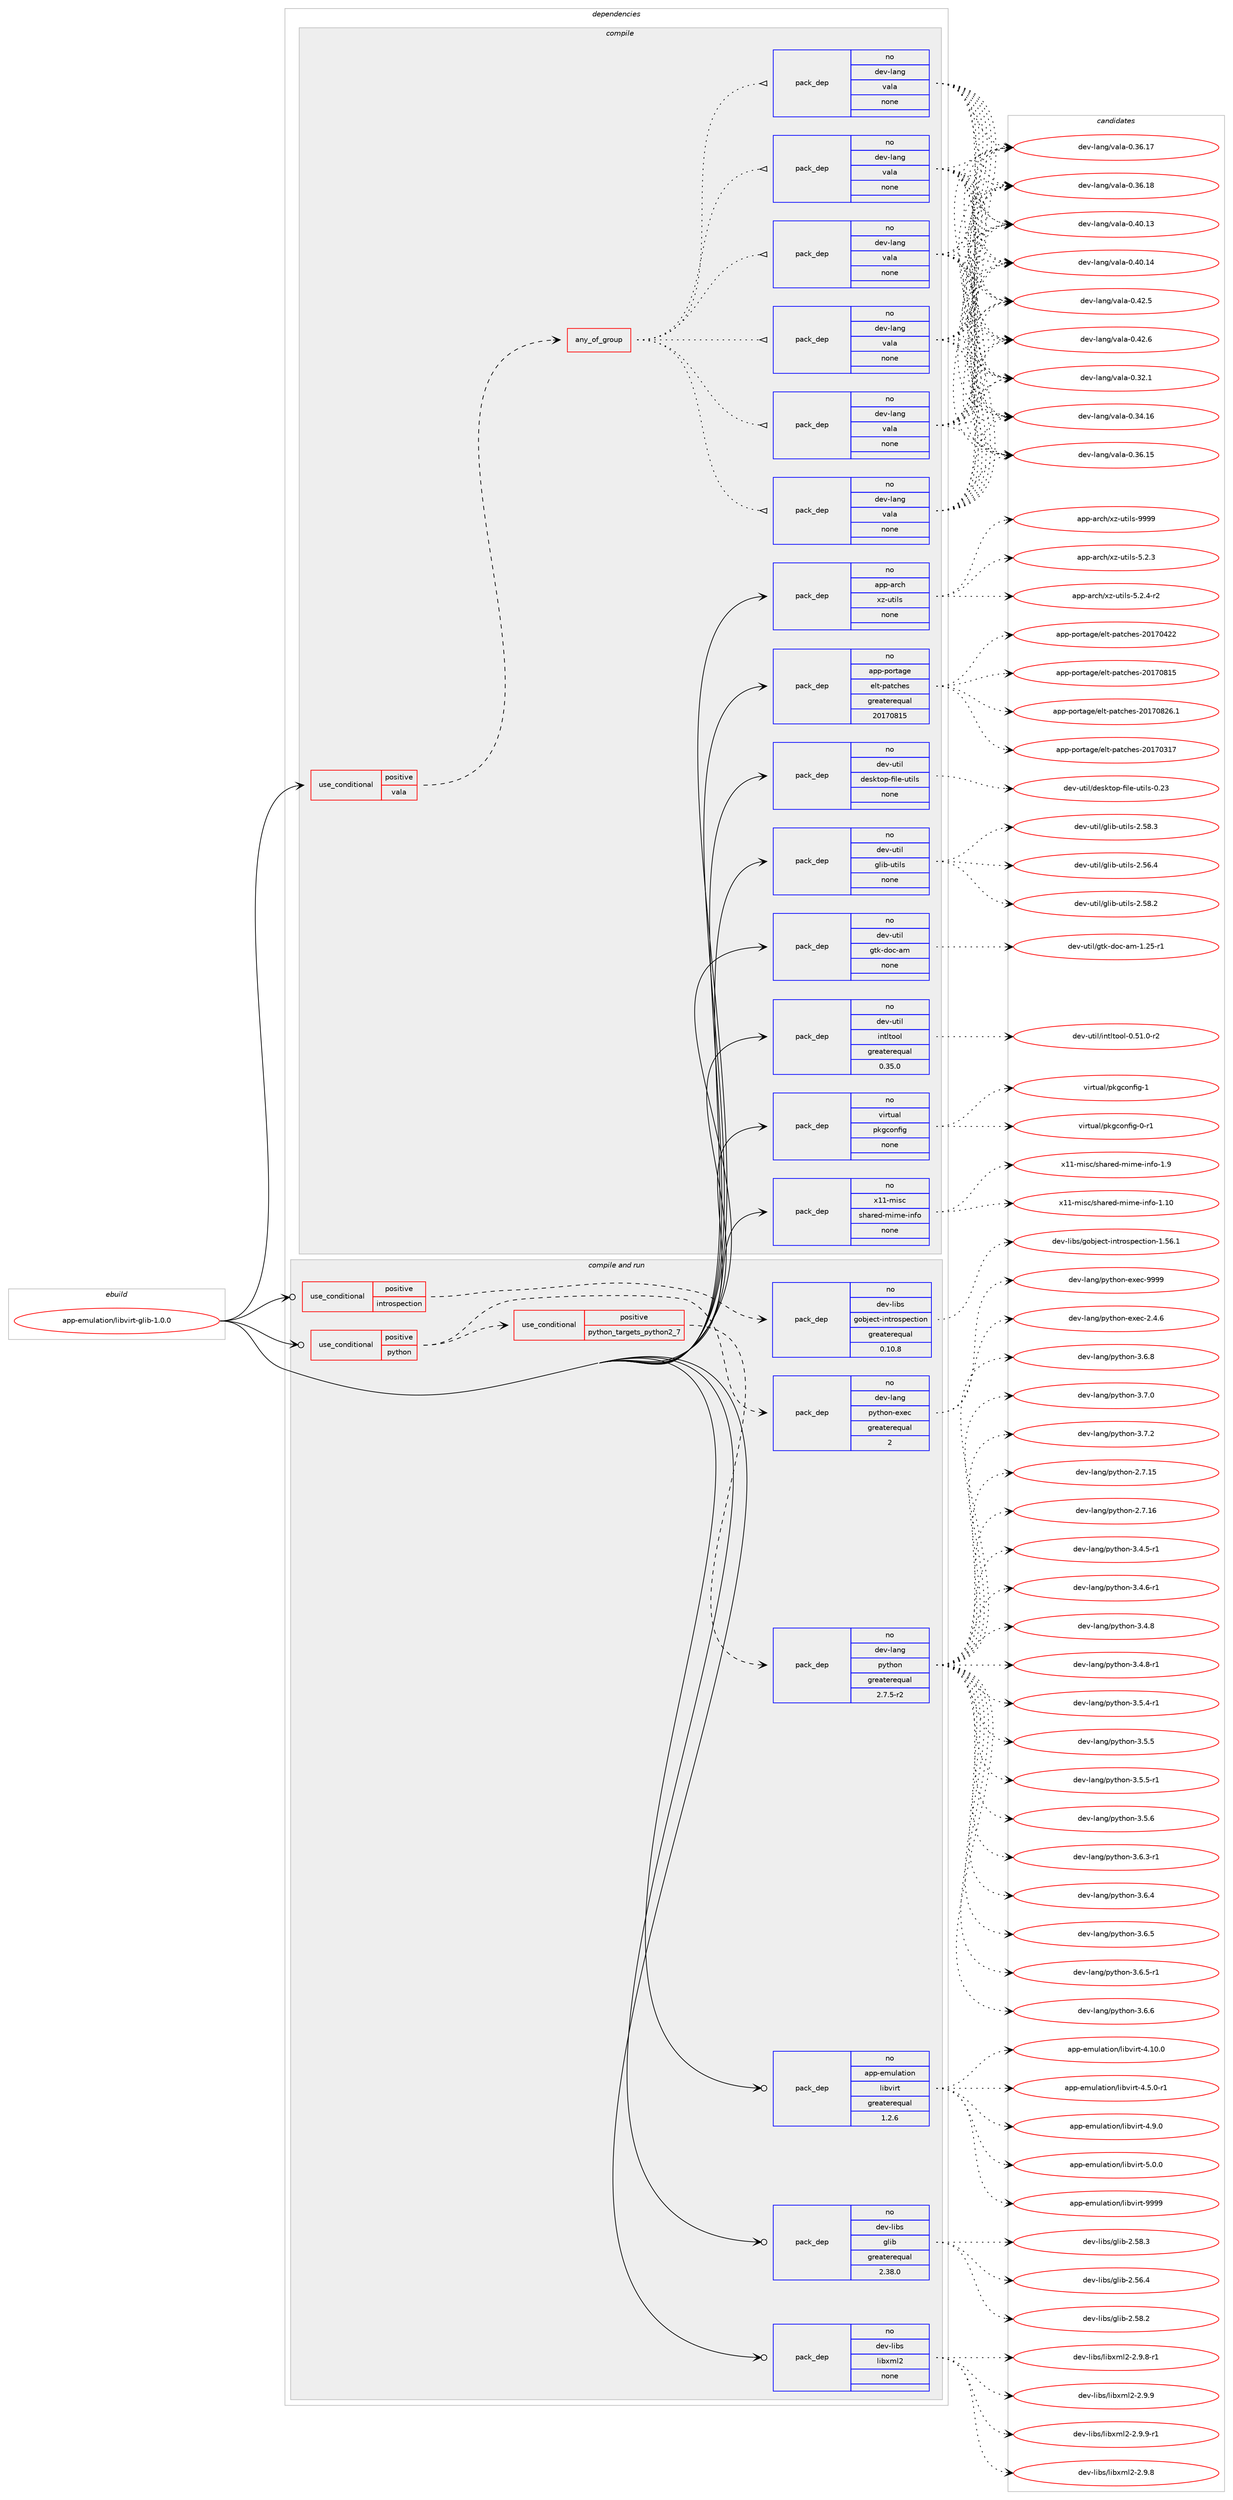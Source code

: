 digraph prolog {

# *************
# Graph options
# *************

newrank=true;
concentrate=true;
compound=true;
graph [rankdir=LR,fontname=Helvetica,fontsize=10,ranksep=1.5];#, ranksep=2.5, nodesep=0.2];
edge  [arrowhead=vee];
node  [fontname=Helvetica,fontsize=10];

# **********
# The ebuild
# **********

subgraph cluster_leftcol {
color=gray;
rank=same;
label=<<i>ebuild</i>>;
id [label="app-emulation/libvirt-glib-1.0.0", color=red, width=4, href="../app-emulation/libvirt-glib-1.0.0.svg"];
}

# ****************
# The dependencies
# ****************

subgraph cluster_midcol {
color=gray;
label=<<i>dependencies</i>>;
subgraph cluster_compile {
fillcolor="#eeeeee";
style=filled;
label=<<i>compile</i>>;
subgraph cond350233 {
dependency1286962 [label=<<TABLE BORDER="0" CELLBORDER="1" CELLSPACING="0" CELLPADDING="4"><TR><TD ROWSPAN="3" CELLPADDING="10">use_conditional</TD></TR><TR><TD>positive</TD></TR><TR><TD>vala</TD></TR></TABLE>>, shape=none, color=red];
subgraph any19473 {
dependency1286963 [label=<<TABLE BORDER="0" CELLBORDER="1" CELLSPACING="0" CELLPADDING="4"><TR><TD CELLPADDING="10">any_of_group</TD></TR></TABLE>>, shape=none, color=red];subgraph pack916728 {
dependency1286964 [label=<<TABLE BORDER="0" CELLBORDER="1" CELLSPACING="0" CELLPADDING="4" WIDTH="220"><TR><TD ROWSPAN="6" CELLPADDING="30">pack_dep</TD></TR><TR><TD WIDTH="110">no</TD></TR><TR><TD>dev-lang</TD></TR><TR><TD>vala</TD></TR><TR><TD>none</TD></TR><TR><TD></TD></TR></TABLE>>, shape=none, color=blue];
}
dependency1286963:e -> dependency1286964:w [weight=20,style="dotted",arrowhead="oinv"];
subgraph pack916729 {
dependency1286965 [label=<<TABLE BORDER="0" CELLBORDER="1" CELLSPACING="0" CELLPADDING="4" WIDTH="220"><TR><TD ROWSPAN="6" CELLPADDING="30">pack_dep</TD></TR><TR><TD WIDTH="110">no</TD></TR><TR><TD>dev-lang</TD></TR><TR><TD>vala</TD></TR><TR><TD>none</TD></TR><TR><TD></TD></TR></TABLE>>, shape=none, color=blue];
}
dependency1286963:e -> dependency1286965:w [weight=20,style="dotted",arrowhead="oinv"];
subgraph pack916730 {
dependency1286966 [label=<<TABLE BORDER="0" CELLBORDER="1" CELLSPACING="0" CELLPADDING="4" WIDTH="220"><TR><TD ROWSPAN="6" CELLPADDING="30">pack_dep</TD></TR><TR><TD WIDTH="110">no</TD></TR><TR><TD>dev-lang</TD></TR><TR><TD>vala</TD></TR><TR><TD>none</TD></TR><TR><TD></TD></TR></TABLE>>, shape=none, color=blue];
}
dependency1286963:e -> dependency1286966:w [weight=20,style="dotted",arrowhead="oinv"];
subgraph pack916731 {
dependency1286967 [label=<<TABLE BORDER="0" CELLBORDER="1" CELLSPACING="0" CELLPADDING="4" WIDTH="220"><TR><TD ROWSPAN="6" CELLPADDING="30">pack_dep</TD></TR><TR><TD WIDTH="110">no</TD></TR><TR><TD>dev-lang</TD></TR><TR><TD>vala</TD></TR><TR><TD>none</TD></TR><TR><TD></TD></TR></TABLE>>, shape=none, color=blue];
}
dependency1286963:e -> dependency1286967:w [weight=20,style="dotted",arrowhead="oinv"];
subgraph pack916732 {
dependency1286968 [label=<<TABLE BORDER="0" CELLBORDER="1" CELLSPACING="0" CELLPADDING="4" WIDTH="220"><TR><TD ROWSPAN="6" CELLPADDING="30">pack_dep</TD></TR><TR><TD WIDTH="110">no</TD></TR><TR><TD>dev-lang</TD></TR><TR><TD>vala</TD></TR><TR><TD>none</TD></TR><TR><TD></TD></TR></TABLE>>, shape=none, color=blue];
}
dependency1286963:e -> dependency1286968:w [weight=20,style="dotted",arrowhead="oinv"];
subgraph pack916733 {
dependency1286969 [label=<<TABLE BORDER="0" CELLBORDER="1" CELLSPACING="0" CELLPADDING="4" WIDTH="220"><TR><TD ROWSPAN="6" CELLPADDING="30">pack_dep</TD></TR><TR><TD WIDTH="110">no</TD></TR><TR><TD>dev-lang</TD></TR><TR><TD>vala</TD></TR><TR><TD>none</TD></TR><TR><TD></TD></TR></TABLE>>, shape=none, color=blue];
}
dependency1286963:e -> dependency1286969:w [weight=20,style="dotted",arrowhead="oinv"];
}
dependency1286962:e -> dependency1286963:w [weight=20,style="dashed",arrowhead="vee"];
}
id:e -> dependency1286962:w [weight=20,style="solid",arrowhead="vee"];
subgraph pack916734 {
dependency1286970 [label=<<TABLE BORDER="0" CELLBORDER="1" CELLSPACING="0" CELLPADDING="4" WIDTH="220"><TR><TD ROWSPAN="6" CELLPADDING="30">pack_dep</TD></TR><TR><TD WIDTH="110">no</TD></TR><TR><TD>app-arch</TD></TR><TR><TD>xz-utils</TD></TR><TR><TD>none</TD></TR><TR><TD></TD></TR></TABLE>>, shape=none, color=blue];
}
id:e -> dependency1286970:w [weight=20,style="solid",arrowhead="vee"];
subgraph pack916735 {
dependency1286971 [label=<<TABLE BORDER="0" CELLBORDER="1" CELLSPACING="0" CELLPADDING="4" WIDTH="220"><TR><TD ROWSPAN="6" CELLPADDING="30">pack_dep</TD></TR><TR><TD WIDTH="110">no</TD></TR><TR><TD>app-portage</TD></TR><TR><TD>elt-patches</TD></TR><TR><TD>greaterequal</TD></TR><TR><TD>20170815</TD></TR></TABLE>>, shape=none, color=blue];
}
id:e -> dependency1286971:w [weight=20,style="solid",arrowhead="vee"];
subgraph pack916736 {
dependency1286972 [label=<<TABLE BORDER="0" CELLBORDER="1" CELLSPACING="0" CELLPADDING="4" WIDTH="220"><TR><TD ROWSPAN="6" CELLPADDING="30">pack_dep</TD></TR><TR><TD WIDTH="110">no</TD></TR><TR><TD>dev-util</TD></TR><TR><TD>desktop-file-utils</TD></TR><TR><TD>none</TD></TR><TR><TD></TD></TR></TABLE>>, shape=none, color=blue];
}
id:e -> dependency1286972:w [weight=20,style="solid",arrowhead="vee"];
subgraph pack916737 {
dependency1286973 [label=<<TABLE BORDER="0" CELLBORDER="1" CELLSPACING="0" CELLPADDING="4" WIDTH="220"><TR><TD ROWSPAN="6" CELLPADDING="30">pack_dep</TD></TR><TR><TD WIDTH="110">no</TD></TR><TR><TD>dev-util</TD></TR><TR><TD>glib-utils</TD></TR><TR><TD>none</TD></TR><TR><TD></TD></TR></TABLE>>, shape=none, color=blue];
}
id:e -> dependency1286973:w [weight=20,style="solid",arrowhead="vee"];
subgraph pack916738 {
dependency1286974 [label=<<TABLE BORDER="0" CELLBORDER="1" CELLSPACING="0" CELLPADDING="4" WIDTH="220"><TR><TD ROWSPAN="6" CELLPADDING="30">pack_dep</TD></TR><TR><TD WIDTH="110">no</TD></TR><TR><TD>dev-util</TD></TR><TR><TD>gtk-doc-am</TD></TR><TR><TD>none</TD></TR><TR><TD></TD></TR></TABLE>>, shape=none, color=blue];
}
id:e -> dependency1286974:w [weight=20,style="solid",arrowhead="vee"];
subgraph pack916739 {
dependency1286975 [label=<<TABLE BORDER="0" CELLBORDER="1" CELLSPACING="0" CELLPADDING="4" WIDTH="220"><TR><TD ROWSPAN="6" CELLPADDING="30">pack_dep</TD></TR><TR><TD WIDTH="110">no</TD></TR><TR><TD>dev-util</TD></TR><TR><TD>intltool</TD></TR><TR><TD>greaterequal</TD></TR><TR><TD>0.35.0</TD></TR></TABLE>>, shape=none, color=blue];
}
id:e -> dependency1286975:w [weight=20,style="solid",arrowhead="vee"];
subgraph pack916740 {
dependency1286976 [label=<<TABLE BORDER="0" CELLBORDER="1" CELLSPACING="0" CELLPADDING="4" WIDTH="220"><TR><TD ROWSPAN="6" CELLPADDING="30">pack_dep</TD></TR><TR><TD WIDTH="110">no</TD></TR><TR><TD>virtual</TD></TR><TR><TD>pkgconfig</TD></TR><TR><TD>none</TD></TR><TR><TD></TD></TR></TABLE>>, shape=none, color=blue];
}
id:e -> dependency1286976:w [weight=20,style="solid",arrowhead="vee"];
subgraph pack916741 {
dependency1286977 [label=<<TABLE BORDER="0" CELLBORDER="1" CELLSPACING="0" CELLPADDING="4" WIDTH="220"><TR><TD ROWSPAN="6" CELLPADDING="30">pack_dep</TD></TR><TR><TD WIDTH="110">no</TD></TR><TR><TD>x11-misc</TD></TR><TR><TD>shared-mime-info</TD></TR><TR><TD>none</TD></TR><TR><TD></TD></TR></TABLE>>, shape=none, color=blue];
}
id:e -> dependency1286977:w [weight=20,style="solid",arrowhead="vee"];
}
subgraph cluster_compileandrun {
fillcolor="#eeeeee";
style=filled;
label=<<i>compile and run</i>>;
subgraph cond350234 {
dependency1286978 [label=<<TABLE BORDER="0" CELLBORDER="1" CELLSPACING="0" CELLPADDING="4"><TR><TD ROWSPAN="3" CELLPADDING="10">use_conditional</TD></TR><TR><TD>positive</TD></TR><TR><TD>introspection</TD></TR></TABLE>>, shape=none, color=red];
subgraph pack916742 {
dependency1286979 [label=<<TABLE BORDER="0" CELLBORDER="1" CELLSPACING="0" CELLPADDING="4" WIDTH="220"><TR><TD ROWSPAN="6" CELLPADDING="30">pack_dep</TD></TR><TR><TD WIDTH="110">no</TD></TR><TR><TD>dev-libs</TD></TR><TR><TD>gobject-introspection</TD></TR><TR><TD>greaterequal</TD></TR><TR><TD>0.10.8</TD></TR></TABLE>>, shape=none, color=blue];
}
dependency1286978:e -> dependency1286979:w [weight=20,style="dashed",arrowhead="vee"];
}
id:e -> dependency1286978:w [weight=20,style="solid",arrowhead="odotvee"];
subgraph cond350235 {
dependency1286980 [label=<<TABLE BORDER="0" CELLBORDER="1" CELLSPACING="0" CELLPADDING="4"><TR><TD ROWSPAN="3" CELLPADDING="10">use_conditional</TD></TR><TR><TD>positive</TD></TR><TR><TD>python</TD></TR></TABLE>>, shape=none, color=red];
subgraph cond350236 {
dependency1286981 [label=<<TABLE BORDER="0" CELLBORDER="1" CELLSPACING="0" CELLPADDING="4"><TR><TD ROWSPAN="3" CELLPADDING="10">use_conditional</TD></TR><TR><TD>positive</TD></TR><TR><TD>python_targets_python2_7</TD></TR></TABLE>>, shape=none, color=red];
subgraph pack916743 {
dependency1286982 [label=<<TABLE BORDER="0" CELLBORDER="1" CELLSPACING="0" CELLPADDING="4" WIDTH="220"><TR><TD ROWSPAN="6" CELLPADDING="30">pack_dep</TD></TR><TR><TD WIDTH="110">no</TD></TR><TR><TD>dev-lang</TD></TR><TR><TD>python</TD></TR><TR><TD>greaterequal</TD></TR><TR><TD>2.7.5-r2</TD></TR></TABLE>>, shape=none, color=blue];
}
dependency1286981:e -> dependency1286982:w [weight=20,style="dashed",arrowhead="vee"];
}
dependency1286980:e -> dependency1286981:w [weight=20,style="dashed",arrowhead="vee"];
subgraph pack916744 {
dependency1286983 [label=<<TABLE BORDER="0" CELLBORDER="1" CELLSPACING="0" CELLPADDING="4" WIDTH="220"><TR><TD ROWSPAN="6" CELLPADDING="30">pack_dep</TD></TR><TR><TD WIDTH="110">no</TD></TR><TR><TD>dev-lang</TD></TR><TR><TD>python-exec</TD></TR><TR><TD>greaterequal</TD></TR><TR><TD>2</TD></TR></TABLE>>, shape=none, color=blue];
}
dependency1286980:e -> dependency1286983:w [weight=20,style="dashed",arrowhead="vee"];
}
id:e -> dependency1286980:w [weight=20,style="solid",arrowhead="odotvee"];
subgraph pack916745 {
dependency1286984 [label=<<TABLE BORDER="0" CELLBORDER="1" CELLSPACING="0" CELLPADDING="4" WIDTH="220"><TR><TD ROWSPAN="6" CELLPADDING="30">pack_dep</TD></TR><TR><TD WIDTH="110">no</TD></TR><TR><TD>app-emulation</TD></TR><TR><TD>libvirt</TD></TR><TR><TD>greaterequal</TD></TR><TR><TD>1.2.6</TD></TR></TABLE>>, shape=none, color=blue];
}
id:e -> dependency1286984:w [weight=20,style="solid",arrowhead="odotvee"];
subgraph pack916746 {
dependency1286985 [label=<<TABLE BORDER="0" CELLBORDER="1" CELLSPACING="0" CELLPADDING="4" WIDTH="220"><TR><TD ROWSPAN="6" CELLPADDING="30">pack_dep</TD></TR><TR><TD WIDTH="110">no</TD></TR><TR><TD>dev-libs</TD></TR><TR><TD>glib</TD></TR><TR><TD>greaterequal</TD></TR><TR><TD>2.38.0</TD></TR></TABLE>>, shape=none, color=blue];
}
id:e -> dependency1286985:w [weight=20,style="solid",arrowhead="odotvee"];
subgraph pack916747 {
dependency1286986 [label=<<TABLE BORDER="0" CELLBORDER="1" CELLSPACING="0" CELLPADDING="4" WIDTH="220"><TR><TD ROWSPAN="6" CELLPADDING="30">pack_dep</TD></TR><TR><TD WIDTH="110">no</TD></TR><TR><TD>dev-libs</TD></TR><TR><TD>libxml2</TD></TR><TR><TD>none</TD></TR><TR><TD></TD></TR></TABLE>>, shape=none, color=blue];
}
id:e -> dependency1286986:w [weight=20,style="solid",arrowhead="odotvee"];
}
subgraph cluster_run {
fillcolor="#eeeeee";
style=filled;
label=<<i>run</i>>;
}
}

# **************
# The candidates
# **************

subgraph cluster_choices {
rank=same;
color=gray;
label=<<i>candidates</i>>;

subgraph choice916728 {
color=black;
nodesep=1;
choice100101118451089711010347118971089745484651504649 [label="dev-lang/vala-0.32.1", color=red, width=4,href="../dev-lang/vala-0.32.1.svg"];
choice10010111845108971101034711897108974548465152464954 [label="dev-lang/vala-0.34.16", color=red, width=4,href="../dev-lang/vala-0.34.16.svg"];
choice10010111845108971101034711897108974548465154464953 [label="dev-lang/vala-0.36.15", color=red, width=4,href="../dev-lang/vala-0.36.15.svg"];
choice10010111845108971101034711897108974548465154464955 [label="dev-lang/vala-0.36.17", color=red, width=4,href="../dev-lang/vala-0.36.17.svg"];
choice10010111845108971101034711897108974548465154464956 [label="dev-lang/vala-0.36.18", color=red, width=4,href="../dev-lang/vala-0.36.18.svg"];
choice10010111845108971101034711897108974548465248464951 [label="dev-lang/vala-0.40.13", color=red, width=4,href="../dev-lang/vala-0.40.13.svg"];
choice10010111845108971101034711897108974548465248464952 [label="dev-lang/vala-0.40.14", color=red, width=4,href="../dev-lang/vala-0.40.14.svg"];
choice100101118451089711010347118971089745484652504653 [label="dev-lang/vala-0.42.5", color=red, width=4,href="../dev-lang/vala-0.42.5.svg"];
choice100101118451089711010347118971089745484652504654 [label="dev-lang/vala-0.42.6", color=red, width=4,href="../dev-lang/vala-0.42.6.svg"];
dependency1286964:e -> choice100101118451089711010347118971089745484651504649:w [style=dotted,weight="100"];
dependency1286964:e -> choice10010111845108971101034711897108974548465152464954:w [style=dotted,weight="100"];
dependency1286964:e -> choice10010111845108971101034711897108974548465154464953:w [style=dotted,weight="100"];
dependency1286964:e -> choice10010111845108971101034711897108974548465154464955:w [style=dotted,weight="100"];
dependency1286964:e -> choice10010111845108971101034711897108974548465154464956:w [style=dotted,weight="100"];
dependency1286964:e -> choice10010111845108971101034711897108974548465248464951:w [style=dotted,weight="100"];
dependency1286964:e -> choice10010111845108971101034711897108974548465248464952:w [style=dotted,weight="100"];
dependency1286964:e -> choice100101118451089711010347118971089745484652504653:w [style=dotted,weight="100"];
dependency1286964:e -> choice100101118451089711010347118971089745484652504654:w [style=dotted,weight="100"];
}
subgraph choice916729 {
color=black;
nodesep=1;
choice100101118451089711010347118971089745484651504649 [label="dev-lang/vala-0.32.1", color=red, width=4,href="../dev-lang/vala-0.32.1.svg"];
choice10010111845108971101034711897108974548465152464954 [label="dev-lang/vala-0.34.16", color=red, width=4,href="../dev-lang/vala-0.34.16.svg"];
choice10010111845108971101034711897108974548465154464953 [label="dev-lang/vala-0.36.15", color=red, width=4,href="../dev-lang/vala-0.36.15.svg"];
choice10010111845108971101034711897108974548465154464955 [label="dev-lang/vala-0.36.17", color=red, width=4,href="../dev-lang/vala-0.36.17.svg"];
choice10010111845108971101034711897108974548465154464956 [label="dev-lang/vala-0.36.18", color=red, width=4,href="../dev-lang/vala-0.36.18.svg"];
choice10010111845108971101034711897108974548465248464951 [label="dev-lang/vala-0.40.13", color=red, width=4,href="../dev-lang/vala-0.40.13.svg"];
choice10010111845108971101034711897108974548465248464952 [label="dev-lang/vala-0.40.14", color=red, width=4,href="../dev-lang/vala-0.40.14.svg"];
choice100101118451089711010347118971089745484652504653 [label="dev-lang/vala-0.42.5", color=red, width=4,href="../dev-lang/vala-0.42.5.svg"];
choice100101118451089711010347118971089745484652504654 [label="dev-lang/vala-0.42.6", color=red, width=4,href="../dev-lang/vala-0.42.6.svg"];
dependency1286965:e -> choice100101118451089711010347118971089745484651504649:w [style=dotted,weight="100"];
dependency1286965:e -> choice10010111845108971101034711897108974548465152464954:w [style=dotted,weight="100"];
dependency1286965:e -> choice10010111845108971101034711897108974548465154464953:w [style=dotted,weight="100"];
dependency1286965:e -> choice10010111845108971101034711897108974548465154464955:w [style=dotted,weight="100"];
dependency1286965:e -> choice10010111845108971101034711897108974548465154464956:w [style=dotted,weight="100"];
dependency1286965:e -> choice10010111845108971101034711897108974548465248464951:w [style=dotted,weight="100"];
dependency1286965:e -> choice10010111845108971101034711897108974548465248464952:w [style=dotted,weight="100"];
dependency1286965:e -> choice100101118451089711010347118971089745484652504653:w [style=dotted,weight="100"];
dependency1286965:e -> choice100101118451089711010347118971089745484652504654:w [style=dotted,weight="100"];
}
subgraph choice916730 {
color=black;
nodesep=1;
choice100101118451089711010347118971089745484651504649 [label="dev-lang/vala-0.32.1", color=red, width=4,href="../dev-lang/vala-0.32.1.svg"];
choice10010111845108971101034711897108974548465152464954 [label="dev-lang/vala-0.34.16", color=red, width=4,href="../dev-lang/vala-0.34.16.svg"];
choice10010111845108971101034711897108974548465154464953 [label="dev-lang/vala-0.36.15", color=red, width=4,href="../dev-lang/vala-0.36.15.svg"];
choice10010111845108971101034711897108974548465154464955 [label="dev-lang/vala-0.36.17", color=red, width=4,href="../dev-lang/vala-0.36.17.svg"];
choice10010111845108971101034711897108974548465154464956 [label="dev-lang/vala-0.36.18", color=red, width=4,href="../dev-lang/vala-0.36.18.svg"];
choice10010111845108971101034711897108974548465248464951 [label="dev-lang/vala-0.40.13", color=red, width=4,href="../dev-lang/vala-0.40.13.svg"];
choice10010111845108971101034711897108974548465248464952 [label="dev-lang/vala-0.40.14", color=red, width=4,href="../dev-lang/vala-0.40.14.svg"];
choice100101118451089711010347118971089745484652504653 [label="dev-lang/vala-0.42.5", color=red, width=4,href="../dev-lang/vala-0.42.5.svg"];
choice100101118451089711010347118971089745484652504654 [label="dev-lang/vala-0.42.6", color=red, width=4,href="../dev-lang/vala-0.42.6.svg"];
dependency1286966:e -> choice100101118451089711010347118971089745484651504649:w [style=dotted,weight="100"];
dependency1286966:e -> choice10010111845108971101034711897108974548465152464954:w [style=dotted,weight="100"];
dependency1286966:e -> choice10010111845108971101034711897108974548465154464953:w [style=dotted,weight="100"];
dependency1286966:e -> choice10010111845108971101034711897108974548465154464955:w [style=dotted,weight="100"];
dependency1286966:e -> choice10010111845108971101034711897108974548465154464956:w [style=dotted,weight="100"];
dependency1286966:e -> choice10010111845108971101034711897108974548465248464951:w [style=dotted,weight="100"];
dependency1286966:e -> choice10010111845108971101034711897108974548465248464952:w [style=dotted,weight="100"];
dependency1286966:e -> choice100101118451089711010347118971089745484652504653:w [style=dotted,weight="100"];
dependency1286966:e -> choice100101118451089711010347118971089745484652504654:w [style=dotted,weight="100"];
}
subgraph choice916731 {
color=black;
nodesep=1;
choice100101118451089711010347118971089745484651504649 [label="dev-lang/vala-0.32.1", color=red, width=4,href="../dev-lang/vala-0.32.1.svg"];
choice10010111845108971101034711897108974548465152464954 [label="dev-lang/vala-0.34.16", color=red, width=4,href="../dev-lang/vala-0.34.16.svg"];
choice10010111845108971101034711897108974548465154464953 [label="dev-lang/vala-0.36.15", color=red, width=4,href="../dev-lang/vala-0.36.15.svg"];
choice10010111845108971101034711897108974548465154464955 [label="dev-lang/vala-0.36.17", color=red, width=4,href="../dev-lang/vala-0.36.17.svg"];
choice10010111845108971101034711897108974548465154464956 [label="dev-lang/vala-0.36.18", color=red, width=4,href="../dev-lang/vala-0.36.18.svg"];
choice10010111845108971101034711897108974548465248464951 [label="dev-lang/vala-0.40.13", color=red, width=4,href="../dev-lang/vala-0.40.13.svg"];
choice10010111845108971101034711897108974548465248464952 [label="dev-lang/vala-0.40.14", color=red, width=4,href="../dev-lang/vala-0.40.14.svg"];
choice100101118451089711010347118971089745484652504653 [label="dev-lang/vala-0.42.5", color=red, width=4,href="../dev-lang/vala-0.42.5.svg"];
choice100101118451089711010347118971089745484652504654 [label="dev-lang/vala-0.42.6", color=red, width=4,href="../dev-lang/vala-0.42.6.svg"];
dependency1286967:e -> choice100101118451089711010347118971089745484651504649:w [style=dotted,weight="100"];
dependency1286967:e -> choice10010111845108971101034711897108974548465152464954:w [style=dotted,weight="100"];
dependency1286967:e -> choice10010111845108971101034711897108974548465154464953:w [style=dotted,weight="100"];
dependency1286967:e -> choice10010111845108971101034711897108974548465154464955:w [style=dotted,weight="100"];
dependency1286967:e -> choice10010111845108971101034711897108974548465154464956:w [style=dotted,weight="100"];
dependency1286967:e -> choice10010111845108971101034711897108974548465248464951:w [style=dotted,weight="100"];
dependency1286967:e -> choice10010111845108971101034711897108974548465248464952:w [style=dotted,weight="100"];
dependency1286967:e -> choice100101118451089711010347118971089745484652504653:w [style=dotted,weight="100"];
dependency1286967:e -> choice100101118451089711010347118971089745484652504654:w [style=dotted,weight="100"];
}
subgraph choice916732 {
color=black;
nodesep=1;
choice100101118451089711010347118971089745484651504649 [label="dev-lang/vala-0.32.1", color=red, width=4,href="../dev-lang/vala-0.32.1.svg"];
choice10010111845108971101034711897108974548465152464954 [label="dev-lang/vala-0.34.16", color=red, width=4,href="../dev-lang/vala-0.34.16.svg"];
choice10010111845108971101034711897108974548465154464953 [label="dev-lang/vala-0.36.15", color=red, width=4,href="../dev-lang/vala-0.36.15.svg"];
choice10010111845108971101034711897108974548465154464955 [label="dev-lang/vala-0.36.17", color=red, width=4,href="../dev-lang/vala-0.36.17.svg"];
choice10010111845108971101034711897108974548465154464956 [label="dev-lang/vala-0.36.18", color=red, width=4,href="../dev-lang/vala-0.36.18.svg"];
choice10010111845108971101034711897108974548465248464951 [label="dev-lang/vala-0.40.13", color=red, width=4,href="../dev-lang/vala-0.40.13.svg"];
choice10010111845108971101034711897108974548465248464952 [label="dev-lang/vala-0.40.14", color=red, width=4,href="../dev-lang/vala-0.40.14.svg"];
choice100101118451089711010347118971089745484652504653 [label="dev-lang/vala-0.42.5", color=red, width=4,href="../dev-lang/vala-0.42.5.svg"];
choice100101118451089711010347118971089745484652504654 [label="dev-lang/vala-0.42.6", color=red, width=4,href="../dev-lang/vala-0.42.6.svg"];
dependency1286968:e -> choice100101118451089711010347118971089745484651504649:w [style=dotted,weight="100"];
dependency1286968:e -> choice10010111845108971101034711897108974548465152464954:w [style=dotted,weight="100"];
dependency1286968:e -> choice10010111845108971101034711897108974548465154464953:w [style=dotted,weight="100"];
dependency1286968:e -> choice10010111845108971101034711897108974548465154464955:w [style=dotted,weight="100"];
dependency1286968:e -> choice10010111845108971101034711897108974548465154464956:w [style=dotted,weight="100"];
dependency1286968:e -> choice10010111845108971101034711897108974548465248464951:w [style=dotted,weight="100"];
dependency1286968:e -> choice10010111845108971101034711897108974548465248464952:w [style=dotted,weight="100"];
dependency1286968:e -> choice100101118451089711010347118971089745484652504653:w [style=dotted,weight="100"];
dependency1286968:e -> choice100101118451089711010347118971089745484652504654:w [style=dotted,weight="100"];
}
subgraph choice916733 {
color=black;
nodesep=1;
choice100101118451089711010347118971089745484651504649 [label="dev-lang/vala-0.32.1", color=red, width=4,href="../dev-lang/vala-0.32.1.svg"];
choice10010111845108971101034711897108974548465152464954 [label="dev-lang/vala-0.34.16", color=red, width=4,href="../dev-lang/vala-0.34.16.svg"];
choice10010111845108971101034711897108974548465154464953 [label="dev-lang/vala-0.36.15", color=red, width=4,href="../dev-lang/vala-0.36.15.svg"];
choice10010111845108971101034711897108974548465154464955 [label="dev-lang/vala-0.36.17", color=red, width=4,href="../dev-lang/vala-0.36.17.svg"];
choice10010111845108971101034711897108974548465154464956 [label="dev-lang/vala-0.36.18", color=red, width=4,href="../dev-lang/vala-0.36.18.svg"];
choice10010111845108971101034711897108974548465248464951 [label="dev-lang/vala-0.40.13", color=red, width=4,href="../dev-lang/vala-0.40.13.svg"];
choice10010111845108971101034711897108974548465248464952 [label="dev-lang/vala-0.40.14", color=red, width=4,href="../dev-lang/vala-0.40.14.svg"];
choice100101118451089711010347118971089745484652504653 [label="dev-lang/vala-0.42.5", color=red, width=4,href="../dev-lang/vala-0.42.5.svg"];
choice100101118451089711010347118971089745484652504654 [label="dev-lang/vala-0.42.6", color=red, width=4,href="../dev-lang/vala-0.42.6.svg"];
dependency1286969:e -> choice100101118451089711010347118971089745484651504649:w [style=dotted,weight="100"];
dependency1286969:e -> choice10010111845108971101034711897108974548465152464954:w [style=dotted,weight="100"];
dependency1286969:e -> choice10010111845108971101034711897108974548465154464953:w [style=dotted,weight="100"];
dependency1286969:e -> choice10010111845108971101034711897108974548465154464955:w [style=dotted,weight="100"];
dependency1286969:e -> choice10010111845108971101034711897108974548465154464956:w [style=dotted,weight="100"];
dependency1286969:e -> choice10010111845108971101034711897108974548465248464951:w [style=dotted,weight="100"];
dependency1286969:e -> choice10010111845108971101034711897108974548465248464952:w [style=dotted,weight="100"];
dependency1286969:e -> choice100101118451089711010347118971089745484652504653:w [style=dotted,weight="100"];
dependency1286969:e -> choice100101118451089711010347118971089745484652504654:w [style=dotted,weight="100"];
}
subgraph choice916734 {
color=black;
nodesep=1;
choice971121124597114991044712012245117116105108115455346504651 [label="app-arch/xz-utils-5.2.3", color=red, width=4,href="../app-arch/xz-utils-5.2.3.svg"];
choice9711211245971149910447120122451171161051081154553465046524511450 [label="app-arch/xz-utils-5.2.4-r2", color=red, width=4,href="../app-arch/xz-utils-5.2.4-r2.svg"];
choice9711211245971149910447120122451171161051081154557575757 [label="app-arch/xz-utils-9999", color=red, width=4,href="../app-arch/xz-utils-9999.svg"];
dependency1286970:e -> choice971121124597114991044712012245117116105108115455346504651:w [style=dotted,weight="100"];
dependency1286970:e -> choice9711211245971149910447120122451171161051081154553465046524511450:w [style=dotted,weight="100"];
dependency1286970:e -> choice9711211245971149910447120122451171161051081154557575757:w [style=dotted,weight="100"];
}
subgraph choice916735 {
color=black;
nodesep=1;
choice97112112451121111141169710310147101108116451129711699104101115455048495548514955 [label="app-portage/elt-patches-20170317", color=red, width=4,href="../app-portage/elt-patches-20170317.svg"];
choice97112112451121111141169710310147101108116451129711699104101115455048495548525050 [label="app-portage/elt-patches-20170422", color=red, width=4,href="../app-portage/elt-patches-20170422.svg"];
choice97112112451121111141169710310147101108116451129711699104101115455048495548564953 [label="app-portage/elt-patches-20170815", color=red, width=4,href="../app-portage/elt-patches-20170815.svg"];
choice971121124511211111411697103101471011081164511297116991041011154550484955485650544649 [label="app-portage/elt-patches-20170826.1", color=red, width=4,href="../app-portage/elt-patches-20170826.1.svg"];
dependency1286971:e -> choice97112112451121111141169710310147101108116451129711699104101115455048495548514955:w [style=dotted,weight="100"];
dependency1286971:e -> choice97112112451121111141169710310147101108116451129711699104101115455048495548525050:w [style=dotted,weight="100"];
dependency1286971:e -> choice97112112451121111141169710310147101108116451129711699104101115455048495548564953:w [style=dotted,weight="100"];
dependency1286971:e -> choice971121124511211111411697103101471011081164511297116991041011154550484955485650544649:w [style=dotted,weight="100"];
}
subgraph choice916736 {
color=black;
nodesep=1;
choice100101118451171161051084710010111510711611111245102105108101451171161051081154548465051 [label="dev-util/desktop-file-utils-0.23", color=red, width=4,href="../dev-util/desktop-file-utils-0.23.svg"];
dependency1286972:e -> choice100101118451171161051084710010111510711611111245102105108101451171161051081154548465051:w [style=dotted,weight="100"];
}
subgraph choice916737 {
color=black;
nodesep=1;
choice1001011184511711610510847103108105984511711610510811545504653544652 [label="dev-util/glib-utils-2.56.4", color=red, width=4,href="../dev-util/glib-utils-2.56.4.svg"];
choice1001011184511711610510847103108105984511711610510811545504653564650 [label="dev-util/glib-utils-2.58.2", color=red, width=4,href="../dev-util/glib-utils-2.58.2.svg"];
choice1001011184511711610510847103108105984511711610510811545504653564651 [label="dev-util/glib-utils-2.58.3", color=red, width=4,href="../dev-util/glib-utils-2.58.3.svg"];
dependency1286973:e -> choice1001011184511711610510847103108105984511711610510811545504653544652:w [style=dotted,weight="100"];
dependency1286973:e -> choice1001011184511711610510847103108105984511711610510811545504653564650:w [style=dotted,weight="100"];
dependency1286973:e -> choice1001011184511711610510847103108105984511711610510811545504653564651:w [style=dotted,weight="100"];
}
subgraph choice916738 {
color=black;
nodesep=1;
choice10010111845117116105108471031161074510011199459710945494650534511449 [label="dev-util/gtk-doc-am-1.25-r1", color=red, width=4,href="../dev-util/gtk-doc-am-1.25-r1.svg"];
dependency1286974:e -> choice10010111845117116105108471031161074510011199459710945494650534511449:w [style=dotted,weight="100"];
}
subgraph choice916739 {
color=black;
nodesep=1;
choice1001011184511711610510847105110116108116111111108454846534946484511450 [label="dev-util/intltool-0.51.0-r2", color=red, width=4,href="../dev-util/intltool-0.51.0-r2.svg"];
dependency1286975:e -> choice1001011184511711610510847105110116108116111111108454846534946484511450:w [style=dotted,weight="100"];
}
subgraph choice916740 {
color=black;
nodesep=1;
choice11810511411611797108471121071039911111010210510345484511449 [label="virtual/pkgconfig-0-r1", color=red, width=4,href="../virtual/pkgconfig-0-r1.svg"];
choice1181051141161179710847112107103991111101021051034549 [label="virtual/pkgconfig-1", color=red, width=4,href="../virtual/pkgconfig-1.svg"];
dependency1286976:e -> choice11810511411611797108471121071039911111010210510345484511449:w [style=dotted,weight="100"];
dependency1286976:e -> choice1181051141161179710847112107103991111101021051034549:w [style=dotted,weight="100"];
}
subgraph choice916741 {
color=black;
nodesep=1;
choice12049494510910511599471151049711410110045109105109101451051101021114549464948 [label="x11-misc/shared-mime-info-1.10", color=red, width=4,href="../x11-misc/shared-mime-info-1.10.svg"];
choice120494945109105115994711510497114101100451091051091014510511010211145494657 [label="x11-misc/shared-mime-info-1.9", color=red, width=4,href="../x11-misc/shared-mime-info-1.9.svg"];
dependency1286977:e -> choice12049494510910511599471151049711410110045109105109101451051101021114549464948:w [style=dotted,weight="100"];
dependency1286977:e -> choice120494945109105115994711510497114101100451091051091014510511010211145494657:w [style=dotted,weight="100"];
}
subgraph choice916742 {
color=black;
nodesep=1;
choice1001011184510810598115471031119810610199116451051101161141111151121019911610511111045494653544649 [label="dev-libs/gobject-introspection-1.56.1", color=red, width=4,href="../dev-libs/gobject-introspection-1.56.1.svg"];
dependency1286979:e -> choice1001011184510810598115471031119810610199116451051101161141111151121019911610511111045494653544649:w [style=dotted,weight="100"];
}
subgraph choice916743 {
color=black;
nodesep=1;
choice10010111845108971101034711212111610411111045504655464953 [label="dev-lang/python-2.7.15", color=red, width=4,href="../dev-lang/python-2.7.15.svg"];
choice10010111845108971101034711212111610411111045504655464954 [label="dev-lang/python-2.7.16", color=red, width=4,href="../dev-lang/python-2.7.16.svg"];
choice1001011184510897110103471121211161041111104551465246534511449 [label="dev-lang/python-3.4.5-r1", color=red, width=4,href="../dev-lang/python-3.4.5-r1.svg"];
choice1001011184510897110103471121211161041111104551465246544511449 [label="dev-lang/python-3.4.6-r1", color=red, width=4,href="../dev-lang/python-3.4.6-r1.svg"];
choice100101118451089711010347112121116104111110455146524656 [label="dev-lang/python-3.4.8", color=red, width=4,href="../dev-lang/python-3.4.8.svg"];
choice1001011184510897110103471121211161041111104551465246564511449 [label="dev-lang/python-3.4.8-r1", color=red, width=4,href="../dev-lang/python-3.4.8-r1.svg"];
choice1001011184510897110103471121211161041111104551465346524511449 [label="dev-lang/python-3.5.4-r1", color=red, width=4,href="../dev-lang/python-3.5.4-r1.svg"];
choice100101118451089711010347112121116104111110455146534653 [label="dev-lang/python-3.5.5", color=red, width=4,href="../dev-lang/python-3.5.5.svg"];
choice1001011184510897110103471121211161041111104551465346534511449 [label="dev-lang/python-3.5.5-r1", color=red, width=4,href="../dev-lang/python-3.5.5-r1.svg"];
choice100101118451089711010347112121116104111110455146534654 [label="dev-lang/python-3.5.6", color=red, width=4,href="../dev-lang/python-3.5.6.svg"];
choice1001011184510897110103471121211161041111104551465446514511449 [label="dev-lang/python-3.6.3-r1", color=red, width=4,href="../dev-lang/python-3.6.3-r1.svg"];
choice100101118451089711010347112121116104111110455146544652 [label="dev-lang/python-3.6.4", color=red, width=4,href="../dev-lang/python-3.6.4.svg"];
choice100101118451089711010347112121116104111110455146544653 [label="dev-lang/python-3.6.5", color=red, width=4,href="../dev-lang/python-3.6.5.svg"];
choice1001011184510897110103471121211161041111104551465446534511449 [label="dev-lang/python-3.6.5-r1", color=red, width=4,href="../dev-lang/python-3.6.5-r1.svg"];
choice100101118451089711010347112121116104111110455146544654 [label="dev-lang/python-3.6.6", color=red, width=4,href="../dev-lang/python-3.6.6.svg"];
choice100101118451089711010347112121116104111110455146544656 [label="dev-lang/python-3.6.8", color=red, width=4,href="../dev-lang/python-3.6.8.svg"];
choice100101118451089711010347112121116104111110455146554648 [label="dev-lang/python-3.7.0", color=red, width=4,href="../dev-lang/python-3.7.0.svg"];
choice100101118451089711010347112121116104111110455146554650 [label="dev-lang/python-3.7.2", color=red, width=4,href="../dev-lang/python-3.7.2.svg"];
dependency1286982:e -> choice10010111845108971101034711212111610411111045504655464953:w [style=dotted,weight="100"];
dependency1286982:e -> choice10010111845108971101034711212111610411111045504655464954:w [style=dotted,weight="100"];
dependency1286982:e -> choice1001011184510897110103471121211161041111104551465246534511449:w [style=dotted,weight="100"];
dependency1286982:e -> choice1001011184510897110103471121211161041111104551465246544511449:w [style=dotted,weight="100"];
dependency1286982:e -> choice100101118451089711010347112121116104111110455146524656:w [style=dotted,weight="100"];
dependency1286982:e -> choice1001011184510897110103471121211161041111104551465246564511449:w [style=dotted,weight="100"];
dependency1286982:e -> choice1001011184510897110103471121211161041111104551465346524511449:w [style=dotted,weight="100"];
dependency1286982:e -> choice100101118451089711010347112121116104111110455146534653:w [style=dotted,weight="100"];
dependency1286982:e -> choice1001011184510897110103471121211161041111104551465346534511449:w [style=dotted,weight="100"];
dependency1286982:e -> choice100101118451089711010347112121116104111110455146534654:w [style=dotted,weight="100"];
dependency1286982:e -> choice1001011184510897110103471121211161041111104551465446514511449:w [style=dotted,weight="100"];
dependency1286982:e -> choice100101118451089711010347112121116104111110455146544652:w [style=dotted,weight="100"];
dependency1286982:e -> choice100101118451089711010347112121116104111110455146544653:w [style=dotted,weight="100"];
dependency1286982:e -> choice1001011184510897110103471121211161041111104551465446534511449:w [style=dotted,weight="100"];
dependency1286982:e -> choice100101118451089711010347112121116104111110455146544654:w [style=dotted,weight="100"];
dependency1286982:e -> choice100101118451089711010347112121116104111110455146544656:w [style=dotted,weight="100"];
dependency1286982:e -> choice100101118451089711010347112121116104111110455146554648:w [style=dotted,weight="100"];
dependency1286982:e -> choice100101118451089711010347112121116104111110455146554650:w [style=dotted,weight="100"];
}
subgraph choice916744 {
color=black;
nodesep=1;
choice1001011184510897110103471121211161041111104510112010199455046524654 [label="dev-lang/python-exec-2.4.6", color=red, width=4,href="../dev-lang/python-exec-2.4.6.svg"];
choice10010111845108971101034711212111610411111045101120101994557575757 [label="dev-lang/python-exec-9999", color=red, width=4,href="../dev-lang/python-exec-9999.svg"];
dependency1286983:e -> choice1001011184510897110103471121211161041111104510112010199455046524654:w [style=dotted,weight="100"];
dependency1286983:e -> choice10010111845108971101034711212111610411111045101120101994557575757:w [style=dotted,weight="100"];
}
subgraph choice916745 {
color=black;
nodesep=1;
choice971121124510110911710897116105111110471081059811810511411645524649484648 [label="app-emulation/libvirt-4.10.0", color=red, width=4,href="../app-emulation/libvirt-4.10.0.svg"];
choice97112112451011091171089711610511111047108105981181051141164552465346484511449 [label="app-emulation/libvirt-4.5.0-r1", color=red, width=4,href="../app-emulation/libvirt-4.5.0-r1.svg"];
choice9711211245101109117108971161051111104710810598118105114116455246574648 [label="app-emulation/libvirt-4.9.0", color=red, width=4,href="../app-emulation/libvirt-4.9.0.svg"];
choice9711211245101109117108971161051111104710810598118105114116455346484648 [label="app-emulation/libvirt-5.0.0", color=red, width=4,href="../app-emulation/libvirt-5.0.0.svg"];
choice97112112451011091171089711610511111047108105981181051141164557575757 [label="app-emulation/libvirt-9999", color=red, width=4,href="../app-emulation/libvirt-9999.svg"];
dependency1286984:e -> choice971121124510110911710897116105111110471081059811810511411645524649484648:w [style=dotted,weight="100"];
dependency1286984:e -> choice97112112451011091171089711610511111047108105981181051141164552465346484511449:w [style=dotted,weight="100"];
dependency1286984:e -> choice9711211245101109117108971161051111104710810598118105114116455246574648:w [style=dotted,weight="100"];
dependency1286984:e -> choice9711211245101109117108971161051111104710810598118105114116455346484648:w [style=dotted,weight="100"];
dependency1286984:e -> choice97112112451011091171089711610511111047108105981181051141164557575757:w [style=dotted,weight="100"];
}
subgraph choice916746 {
color=black;
nodesep=1;
choice1001011184510810598115471031081059845504653544652 [label="dev-libs/glib-2.56.4", color=red, width=4,href="../dev-libs/glib-2.56.4.svg"];
choice1001011184510810598115471031081059845504653564650 [label="dev-libs/glib-2.58.2", color=red, width=4,href="../dev-libs/glib-2.58.2.svg"];
choice1001011184510810598115471031081059845504653564651 [label="dev-libs/glib-2.58.3", color=red, width=4,href="../dev-libs/glib-2.58.3.svg"];
dependency1286985:e -> choice1001011184510810598115471031081059845504653544652:w [style=dotted,weight="100"];
dependency1286985:e -> choice1001011184510810598115471031081059845504653564650:w [style=dotted,weight="100"];
dependency1286985:e -> choice1001011184510810598115471031081059845504653564651:w [style=dotted,weight="100"];
}
subgraph choice916747 {
color=black;
nodesep=1;
choice1001011184510810598115471081059812010910850455046574656 [label="dev-libs/libxml2-2.9.8", color=red, width=4,href="../dev-libs/libxml2-2.9.8.svg"];
choice10010111845108105981154710810598120109108504550465746564511449 [label="dev-libs/libxml2-2.9.8-r1", color=red, width=4,href="../dev-libs/libxml2-2.9.8-r1.svg"];
choice1001011184510810598115471081059812010910850455046574657 [label="dev-libs/libxml2-2.9.9", color=red, width=4,href="../dev-libs/libxml2-2.9.9.svg"];
choice10010111845108105981154710810598120109108504550465746574511449 [label="dev-libs/libxml2-2.9.9-r1", color=red, width=4,href="../dev-libs/libxml2-2.9.9-r1.svg"];
dependency1286986:e -> choice1001011184510810598115471081059812010910850455046574656:w [style=dotted,weight="100"];
dependency1286986:e -> choice10010111845108105981154710810598120109108504550465746564511449:w [style=dotted,weight="100"];
dependency1286986:e -> choice1001011184510810598115471081059812010910850455046574657:w [style=dotted,weight="100"];
dependency1286986:e -> choice10010111845108105981154710810598120109108504550465746574511449:w [style=dotted,weight="100"];
}
}

}
